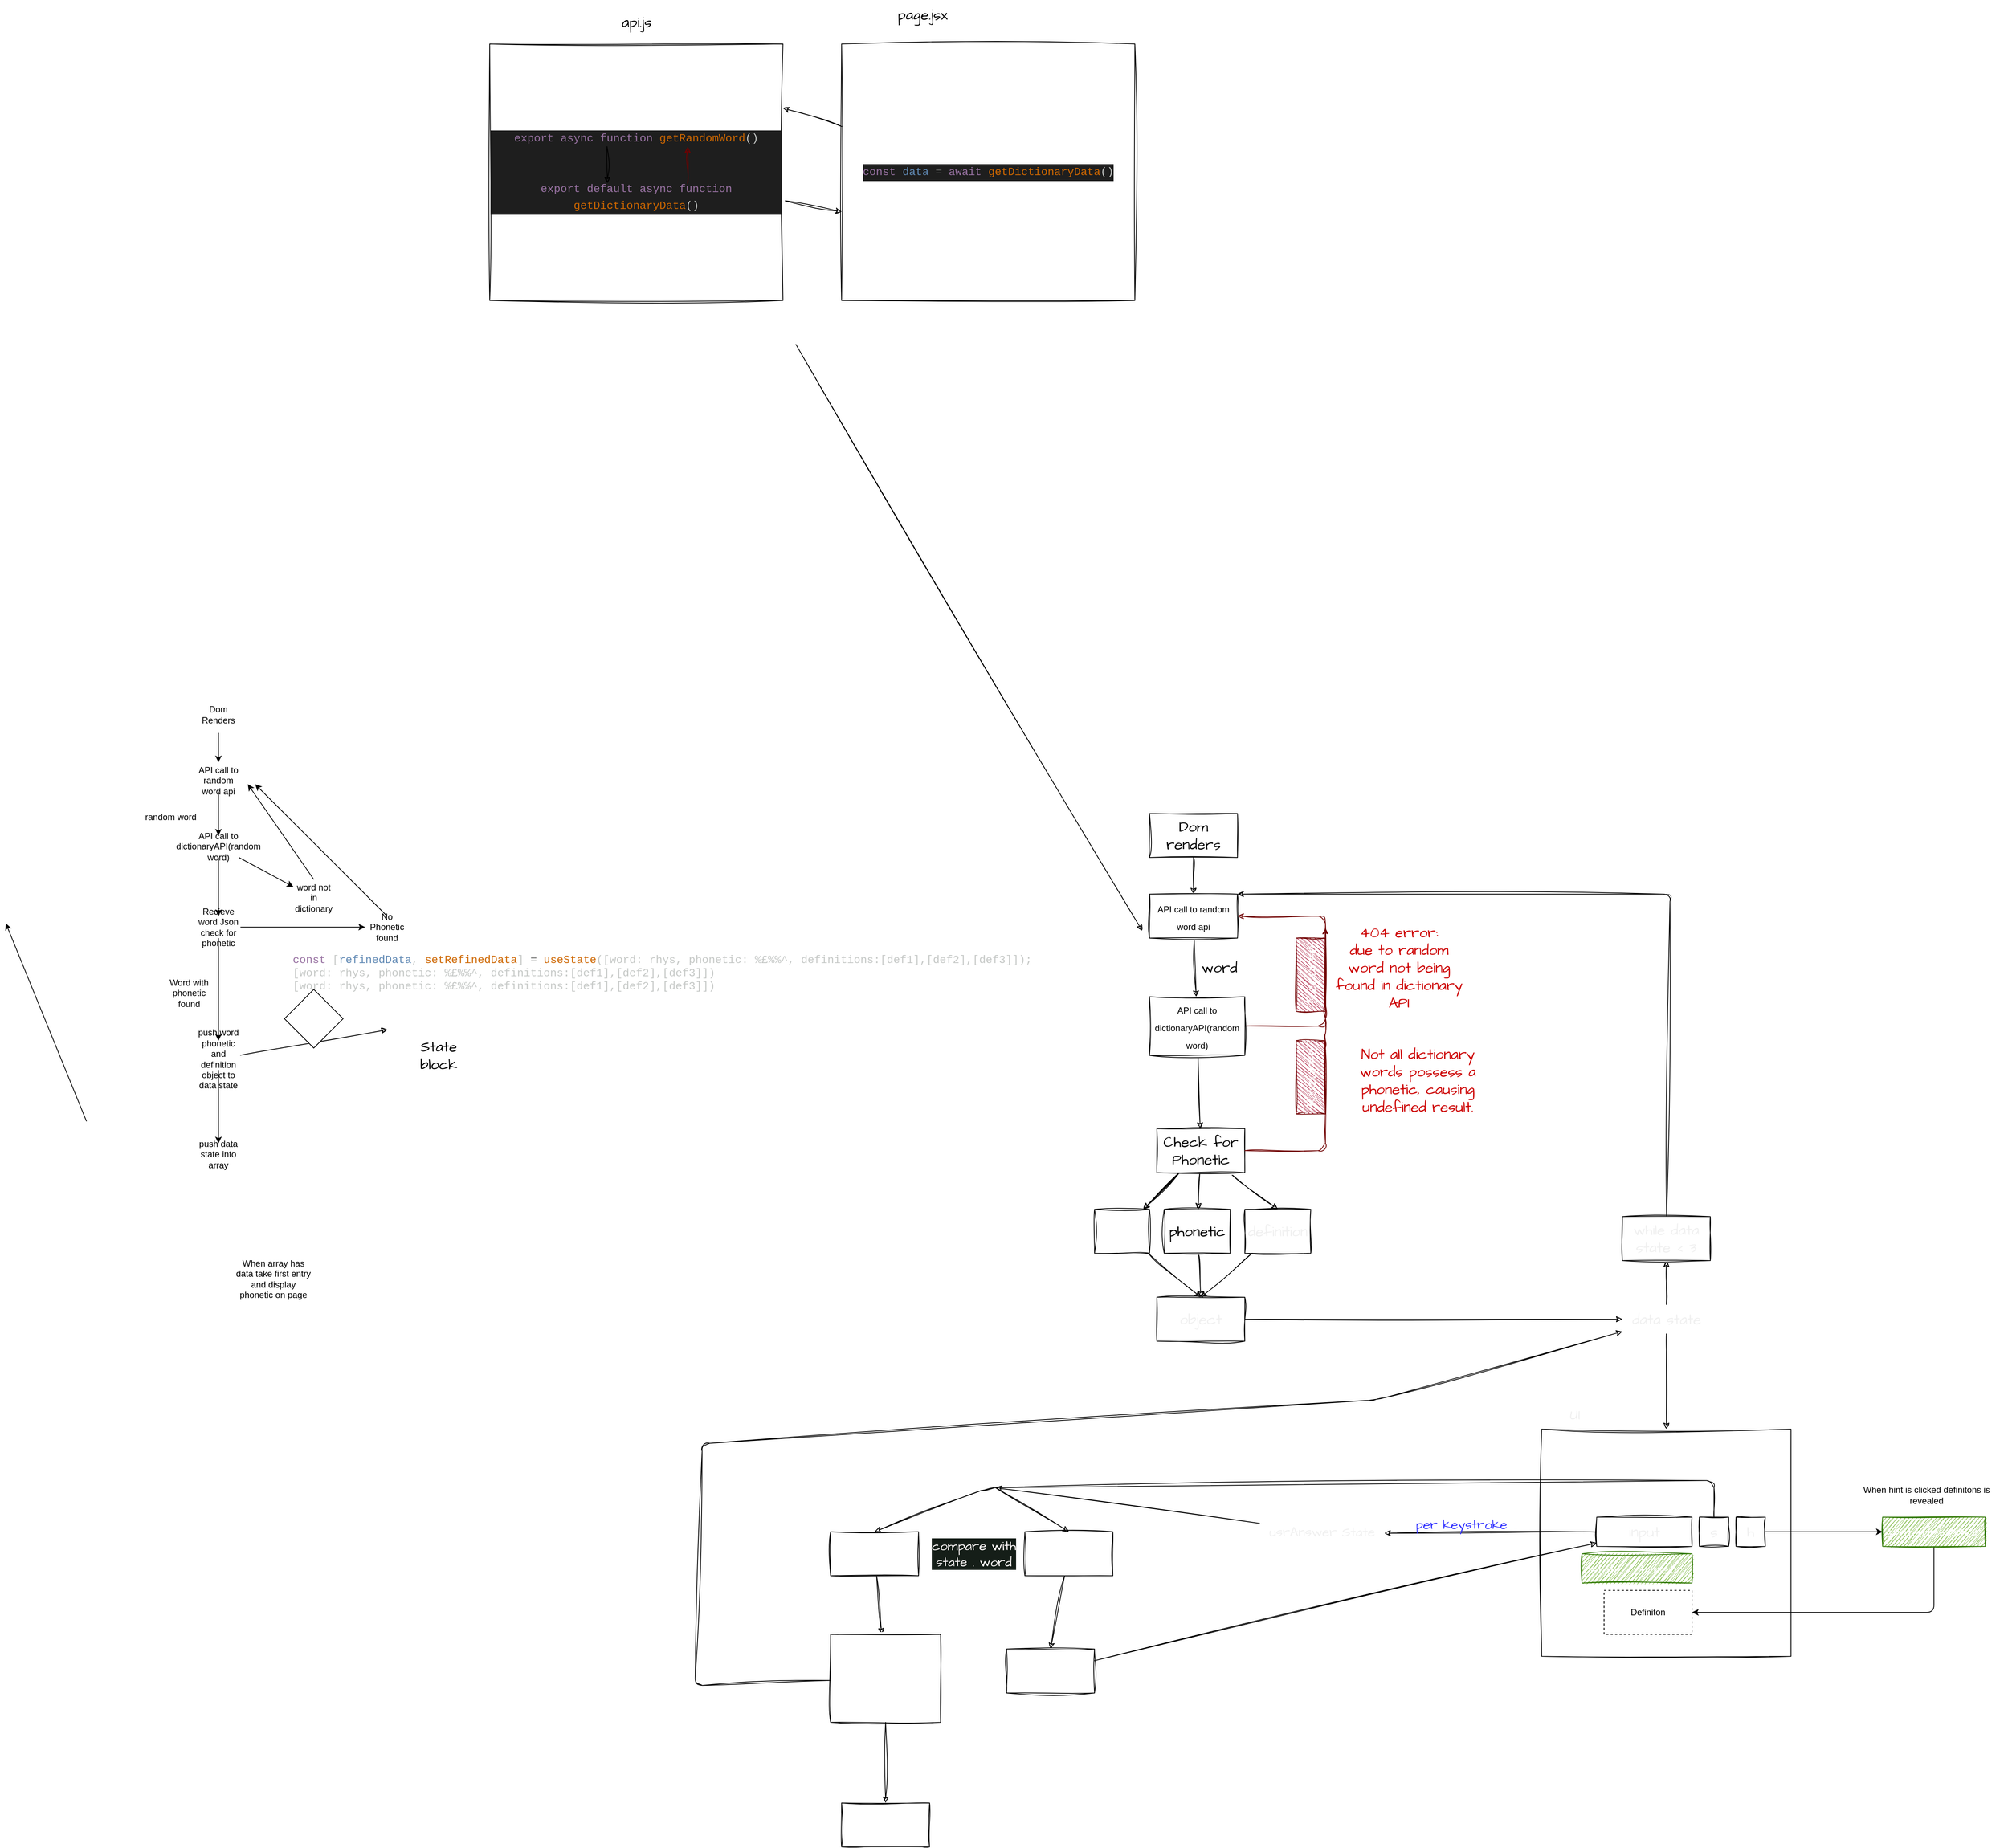 <mxfile>
    <diagram id="QWNWoZaPFg-jEP2TZgzg" name="Page-1">
        <mxGraphModel dx="1774" dy="2059" grid="1" gridSize="10" guides="1" tooltips="1" connect="1" arrows="1" fold="1" page="1" pageScale="1" pageWidth="850" pageHeight="1100" math="0" shadow="0">
            <root>
                <mxCell id="0"/>
                <mxCell id="1" parent="0"/>
                <mxCell id="129" style="edgeStyle=none;sketch=1;hachureGap=4;jiggle=2;curveFitting=1;html=1;entryX=0.001;entryY=0.654;entryDx=0;entryDy=0;entryPerimeter=0;fontFamily=Architects Daughter;fontSource=https%3A%2F%2Ffonts.googleapis.com%2Fcss%3Ffamily%3DArchitects%2BDaughter;fontSize=16;" edge="1" parent="1" source="124" target="123">
                    <mxGeometry relative="1" as="geometry"/>
                </mxCell>
                <mxCell id="124" value="&lt;div style=&quot;color: rgb(197, 200, 198); background-color: rgb(30, 30, 30); font-family: Menlo, Monaco, &amp;quot;Courier New&amp;quot;, monospace; font-weight: normal; font-size: 15px; line-height: 23px;&quot;&gt;&lt;div&gt;&lt;span style=&quot;color: #9872a2;&quot;&gt;export&lt;/span&gt;&lt;span style=&quot;color: #c5c8c6;&quot;&gt; &lt;/span&gt;&lt;span style=&quot;color: #9872a2;&quot;&gt;async&lt;/span&gt;&lt;span style=&quot;color: #c5c8c6;&quot;&gt; &lt;/span&gt;&lt;span style=&quot;color: #9872a2;&quot;&gt;function&lt;/span&gt;&lt;span style=&quot;color: #c5c8c6;&quot;&gt; &lt;/span&gt;&lt;span style=&quot;color: #ce6700;&quot;&gt;getRandomWord&lt;/span&gt;&lt;span style=&quot;color: #c5c8c6;&quot;&gt;()&lt;/span&gt;&lt;/div&gt;&lt;div&gt;&lt;span style=&quot;color: #c5c8c6;&quot;&gt;&lt;br&gt;&lt;/span&gt;&lt;/div&gt;&lt;div&gt;&lt;span style=&quot;color: #c5c8c6;&quot;&gt;&lt;br&gt;&lt;/span&gt;&lt;/div&gt;&lt;div&gt;&lt;div style=&quot;line-height: 23px;&quot;&gt;&lt;span style=&quot;color: #9872a2;&quot;&gt;export&lt;/span&gt; &lt;span style=&quot;color: #9872a2;&quot;&gt;default&lt;/span&gt; &lt;span style=&quot;color: #9872a2;&quot;&gt;async&lt;/span&gt; &lt;span style=&quot;color: #9872a2;&quot;&gt;function&lt;/span&gt; &lt;span style=&quot;color: #ce6700;&quot;&gt;getDictionaryData&lt;/span&gt;()&lt;/div&gt;&lt;/div&gt;&lt;/div&gt;" style="whiteSpace=wrap;html=1;sketch=1;hachureGap=4;jiggle=2;curveFitting=1;fontFamily=Architects Daughter;fontSource=https%3A%2F%2Ffonts.googleapis.com%2Fcss%3Ffamily%3DArchitects%2BDaughter;fontSize=20;" vertex="1" parent="1">
                    <mxGeometry x="480" y="-850" width="400" height="350" as="geometry"/>
                </mxCell>
                <mxCell id="2" value="Dom Renders" style="text;strokeColor=none;align=center;fillColor=none;html=1;verticalAlign=middle;whiteSpace=wrap;rounded=0;" parent="1" vertex="1">
                    <mxGeometry x="80" y="50" width="60" height="30" as="geometry"/>
                </mxCell>
                <mxCell id="6" value="" style="edgeStyle=none;html=1;" parent="1" source="3" target="4" edge="1">
                    <mxGeometry relative="1" as="geometry"/>
                </mxCell>
                <mxCell id="3" value="API call to random word api" style="text;strokeColor=none;align=center;fillColor=none;html=1;verticalAlign=middle;whiteSpace=wrap;rounded=0;" parent="1" vertex="1">
                    <mxGeometry x="80" y="140" width="60" height="30" as="geometry"/>
                </mxCell>
                <mxCell id="9" value="" style="edgeStyle=none;html=1;" parent="1" source="4" target="8" edge="1">
                    <mxGeometry relative="1" as="geometry"/>
                </mxCell>
                <mxCell id="12" value="" style="edgeStyle=none;html=1;" parent="1" source="4" target="11" edge="1">
                    <mxGeometry relative="1" as="geometry"/>
                </mxCell>
                <mxCell id="4" value="API call to dictionaryAPI(random word)" style="text;strokeColor=none;align=center;fillColor=none;html=1;verticalAlign=middle;whiteSpace=wrap;rounded=0;" parent="1" vertex="1">
                    <mxGeometry x="80" y="230" width="60" height="30" as="geometry"/>
                </mxCell>
                <mxCell id="5" value="" style="edgeStyle=none;orthogonalLoop=1;jettySize=auto;html=1;" parent="1" edge="1">
                    <mxGeometry width="80" relative="1" as="geometry">
                        <mxPoint x="110" y="90" as="sourcePoint"/>
                        <mxPoint x="110" y="130" as="targetPoint"/>
                        <Array as="points">
                            <mxPoint x="110" y="110"/>
                        </Array>
                    </mxGeometry>
                </mxCell>
                <mxCell id="7" value="random word" style="text;strokeColor=none;align=center;fillColor=none;html=1;verticalAlign=middle;whiteSpace=wrap;rounded=0;" parent="1" vertex="1">
                    <mxGeometry y="190" width="90" height="30" as="geometry"/>
                </mxCell>
                <mxCell id="8" value="Recieve word Json check for phonetic" style="text;strokeColor=none;align=center;fillColor=none;html=1;verticalAlign=middle;whiteSpace=wrap;rounded=0;" parent="1" vertex="1">
                    <mxGeometry x="80" y="340" width="60" height="30" as="geometry"/>
                </mxCell>
                <mxCell id="11" value="word not in dictionary" style="text;strokeColor=none;align=center;fillColor=none;html=1;verticalAlign=middle;whiteSpace=wrap;rounded=0;" parent="1" vertex="1">
                    <mxGeometry x="210" y="300" width="60" height="30" as="geometry"/>
                </mxCell>
                <mxCell id="13" value="" style="edgeStyle=none;orthogonalLoop=1;jettySize=auto;html=1;" parent="1" edge="1">
                    <mxGeometry width="80" relative="1" as="geometry">
                        <mxPoint x="240" y="290" as="sourcePoint"/>
                        <mxPoint x="150" y="160" as="targetPoint"/>
                        <Array as="points"/>
                    </mxGeometry>
                </mxCell>
                <mxCell id="15" style="edgeStyle=none;html=1;exitX=0.5;exitY=0;exitDx=0;exitDy=0;" parent="1" source="14" edge="1">
                    <mxGeometry relative="1" as="geometry">
                        <mxPoint x="160" y="160" as="targetPoint"/>
                    </mxGeometry>
                </mxCell>
                <mxCell id="14" value="No Phonetic found" style="text;strokeColor=none;align=center;fillColor=none;html=1;verticalAlign=middle;whiteSpace=wrap;rounded=0;" parent="1" vertex="1">
                    <mxGeometry x="310" y="340" width="60" height="30" as="geometry"/>
                </mxCell>
                <mxCell id="17" value="" style="edgeStyle=none;orthogonalLoop=1;jettySize=auto;html=1;entryX=0;entryY=0.5;entryDx=0;entryDy=0;" parent="1" source="8" target="14" edge="1">
                    <mxGeometry width="80" relative="1" as="geometry">
                        <mxPoint x="380" y="230" as="sourcePoint"/>
                        <mxPoint x="460" y="230" as="targetPoint"/>
                        <Array as="points"/>
                    </mxGeometry>
                </mxCell>
                <mxCell id="19" value="Word with phonetic found" style="text;strokeColor=none;align=center;fillColor=none;html=1;verticalAlign=middle;whiteSpace=wrap;rounded=0;" parent="1" vertex="1">
                    <mxGeometry x="40" y="430" width="60" height="30" as="geometry"/>
                </mxCell>
                <mxCell id="20" value="" style="edgeStyle=none;orthogonalLoop=1;jettySize=auto;html=1;exitX=0.5;exitY=1;exitDx=0;exitDy=0;" parent="1" source="8" edge="1">
                    <mxGeometry width="80" relative="1" as="geometry">
                        <mxPoint x="60" y="380" as="sourcePoint"/>
                        <mxPoint x="110" y="510" as="targetPoint"/>
                        <Array as="points"/>
                    </mxGeometry>
                </mxCell>
                <mxCell id="34" value="" style="edgeStyle=none;html=1;" parent="1" source="21" target="33" edge="1">
                    <mxGeometry relative="1" as="geometry"/>
                </mxCell>
                <mxCell id="38" style="edgeStyle=none;sketch=1;hachureGap=4;jiggle=2;curveFitting=1;html=1;fontFamily=Architects Daughter;fontSource=https%3A%2F%2Ffonts.googleapis.com%2Fcss%3Ffamily%3DArchitects%2BDaughter;fontSize=16;" parent="1" source="21" target="37" edge="1">
                    <mxGeometry relative="1" as="geometry"/>
                </mxCell>
                <mxCell id="21" value="push word phonetic and definition object to data state" style="text;strokeColor=none;align=center;fillColor=none;html=1;verticalAlign=middle;whiteSpace=wrap;rounded=0;" parent="1" vertex="1">
                    <mxGeometry x="80" y="520" width="60" height="30" as="geometry"/>
                </mxCell>
                <mxCell id="30" value="When array has data take first entry and display phonetic on page" style="text;strokeColor=none;align=center;fillColor=none;html=1;verticalAlign=middle;whiteSpace=wrap;rounded=0;" parent="1" vertex="1">
                    <mxGeometry x="130" y="820" width="110" height="30" as="geometry"/>
                </mxCell>
                <mxCell id="33" value="push data state into array" style="text;strokeColor=none;align=center;fillColor=none;html=1;verticalAlign=middle;whiteSpace=wrap;rounded=0;" parent="1" vertex="1">
                    <mxGeometry x="80" y="650" width="60" height="30" as="geometry"/>
                </mxCell>
                <mxCell id="35" value="State &lt;br&gt;block" style="text;html=1;align=center;verticalAlign=middle;resizable=0;points=[];autosize=1;strokeColor=none;fillColor=none;fontSize=20;fontFamily=Architects Daughter;sketch=1;hachureGap=4;jiggle=2;curveFitting=1;fontSource=https%3A%2F%2Ffonts.googleapis.com%2Fcss%3Ffamily%3DArchitects%2BDaughter;" parent="1" vertex="1">
                    <mxGeometry x="375" y="500" width="70" height="60" as="geometry"/>
                </mxCell>
                <mxCell id="37" value="&lt;div style=&quot;color: rgb(197, 200, 198); font-family: Menlo, Monaco, &amp;quot;Courier New&amp;quot;, monospace; font-size: 15px; text-align: left;&quot;&gt;&lt;br&gt;&lt;/div&gt;&lt;div style=&quot;color: rgb(197, 200, 198); font-family: Menlo, Monaco, &amp;quot;Courier New&amp;quot;, monospace; font-size: 15px; text-align: left;&quot;&gt;&lt;span style=&quot;color: rgb(152, 114, 162);&quot;&gt;const&lt;/span&gt;&amp;nbsp;[&lt;span style=&quot;color: rgb(96, 137, 180);&quot;&gt;refinedData&lt;/span&gt;,&amp;nbsp;&lt;span style=&quot;color: rgb(206, 103, 0);&quot;&gt;setRefinedData&lt;/span&gt;]&amp;nbsp;&lt;span style=&quot;color: rgb(103, 104, 103);&quot;&gt;=&lt;/span&gt;&amp;nbsp;&lt;span style=&quot;color: rgb(206, 103, 0);&quot;&gt;useState&lt;/span&gt;([word: rhys, phonetic: %£%%^, definitions:[def1],[def2],[def3]]);&lt;/div&gt;&lt;div style=&quot;color: rgb(197, 200, 198); font-family: Menlo, Monaco, &amp;quot;Courier New&amp;quot;, monospace; font-size: 15px; text-align: left;&quot;&gt;[word: rhys, phonetic: %£%%^, definitions:[def1],[def2],[def3]])&lt;br&gt;&lt;/div&gt;&lt;div style=&quot;color: rgb(197, 200, 198); font-family: Menlo, Monaco, &amp;quot;Courier New&amp;quot;, monospace; font-size: 15px; text-align: left;&quot;&gt;[word: rhys, phonetic: %£%%^, definitions:[def1],[def2],[def3]])&lt;br&gt;&lt;/div&gt;&lt;div style=&quot;color: rgb(197, 200, 198); font-family: Menlo, Monaco, &amp;quot;Courier New&amp;quot;, monospace; font-size: 15px; text-align: left;&quot;&gt;&lt;br&gt;&lt;/div&gt;&lt;div&gt;&lt;br&gt;&lt;/div&gt;" style="text;html=1;align=center;verticalAlign=middle;resizable=0;points=[];autosize=1;strokeColor=none;fillColor=none;fontSize=20;fontFamily=Architects Daughter;sketch=1;hachureGap=4;jiggle=2;curveFitting=1;fontSource=https%3A%2F%2Ffonts.googleapis.com%2Fcss%3Ffamily%3DArchitects%2BDaughter;" parent="1" vertex="1">
                    <mxGeometry x="195" y="365" width="1040" height="130" as="geometry"/>
                </mxCell>
                <mxCell id="39" value="" style="rhombus;whiteSpace=wrap;html=1;" parent="1" vertex="1">
                    <mxGeometry x="200" y="440" width="80" height="80" as="geometry"/>
                </mxCell>
                <mxCell id="40" value="" style="edgeStyle=none;orthogonalLoop=1;jettySize=auto;html=1;exitX=0;exitY=0.75;exitDx=0;exitDy=0;" parent="1" edge="1">
                    <mxGeometry width="80" relative="1" as="geometry">
                        <mxPoint x="-70" y="620" as="sourcePoint"/>
                        <mxPoint x="-180" y="350" as="targetPoint"/>
                        <Array as="points"/>
                    </mxGeometry>
                </mxCell>
                <mxCell id="48" value="" style="edgeStyle=none;sketch=1;hachureGap=4;jiggle=2;curveFitting=1;html=1;fontFamily=Architects Daughter;fontSource=https%3A%2F%2Ffonts.googleapis.com%2Fcss%3Ffamily%3DArchitects%2BDaughter;fontSize=16;" parent="1" source="42" target="47" edge="1">
                    <mxGeometry relative="1" as="geometry"/>
                </mxCell>
                <mxCell id="42" value="Dom renders" style="whiteSpace=wrap;html=1;sketch=1;hachureGap=4;jiggle=2;curveFitting=1;fontFamily=Architects Daughter;fontSource=https%3A%2F%2Ffonts.googleapis.com%2Fcss%3Ffamily%3DArchitects%2BDaughter;fontSize=20;" parent="1" vertex="1">
                    <mxGeometry x="1380" y="200" width="120" height="60" as="geometry"/>
                </mxCell>
                <mxCell id="50" value="" style="edgeStyle=none;sketch=1;hachureGap=4;jiggle=2;curveFitting=1;html=1;fontFamily=Architects Daughter;fontSource=https%3A%2F%2Ffonts.googleapis.com%2Fcss%3Ffamily%3DArchitects%2BDaughter;fontSize=16;" parent="1" source="47" target="49" edge="1">
                    <mxGeometry relative="1" as="geometry"/>
                </mxCell>
                <mxCell id="47" value="&lt;span style=&quot;font-family: Helvetica; font-size: 12px;&quot;&gt;API call to random word api&lt;/span&gt;" style="whiteSpace=wrap;html=1;sketch=1;hachureGap=4;jiggle=2;curveFitting=1;fontFamily=Architects Daughter;fontSource=https%3A%2F%2Ffonts.googleapis.com%2Fcss%3Ffamily%3DArchitects%2BDaughter;fontSize=20;" parent="1" vertex="1">
                    <mxGeometry x="1380" y="310" width="120" height="60" as="geometry"/>
                </mxCell>
                <mxCell id="52" style="edgeStyle=none;sketch=1;hachureGap=4;jiggle=2;curveFitting=1;html=1;entryX=1;entryY=0.5;entryDx=0;entryDy=0;fontFamily=Architects Daughter;fontSource=https%3A%2F%2Ffonts.googleapis.com%2Fcss%3Ffamily%3DArchitects%2BDaughter;fontSize=16;fillColor=#a20025;strokeColor=#6F0000;" parent="1" source="49" target="47" edge="1">
                    <mxGeometry relative="1" as="geometry">
                        <Array as="points">
                            <mxPoint x="1620" y="490"/>
                            <mxPoint x="1620" y="340"/>
                        </Array>
                    </mxGeometry>
                </mxCell>
                <mxCell id="56" value="" style="edgeStyle=none;sketch=1;hachureGap=4;jiggle=2;curveFitting=1;html=1;fontFamily=Architects Daughter;fontSource=https%3A%2F%2Ffonts.googleapis.com%2Fcss%3Ffamily%3DArchitects%2BDaughter;fontSize=16;" parent="1" source="49" target="55" edge="1">
                    <mxGeometry relative="1" as="geometry"/>
                </mxCell>
                <mxCell id="49" value="&lt;span style=&quot;font-family: Helvetica; font-size: 12px;&quot;&gt;API call to dictionaryAPI(random word)&lt;/span&gt;" style="whiteSpace=wrap;html=1;fontSize=20;fontFamily=Architects Daughter;sketch=1;hachureGap=4;jiggle=2;curveFitting=1;fontSource=https%3A%2F%2Ffonts.googleapis.com%2Fcss%3Ffamily%3DArchitects%2BDaughter;" parent="1" vertex="1">
                    <mxGeometry x="1380" y="450" width="130" height="80" as="geometry"/>
                </mxCell>
                <mxCell id="51" value="word" style="text;html=1;align=center;verticalAlign=middle;resizable=0;points=[];autosize=1;strokeColor=none;fillColor=none;fontSize=20;fontFamily=Architects Daughter;sketch=1;hachureGap=4;jiggle=2;curveFitting=1;fontSource=https%3A%2F%2Ffonts.googleapis.com%2Fcss%3Ffamily%3DArchitects%2BDaughter;" parent="1" vertex="1">
                    <mxGeometry x="1440" y="390" width="70" height="40" as="geometry"/>
                </mxCell>
                <mxCell id="53" value="&lt;span style=&quot;color: rgb(204, 0, 0);&quot;&gt;404 error:&lt;/span&gt;&lt;br style=&quot;color: rgb(204, 0, 0);&quot;&gt;&lt;span style=&quot;color: rgb(204, 0, 0);&quot;&gt;due to random&lt;/span&gt;&lt;br style=&quot;color: rgb(204, 0, 0);&quot;&gt;&lt;span style=&quot;color: rgb(204, 0, 0);&quot;&gt;word not being&lt;/span&gt;&lt;br style=&quot;color: rgb(204, 0, 0);&quot;&gt;&lt;span style=&quot;color: rgb(204, 0, 0);&quot;&gt;found in dictionary&lt;/span&gt;&lt;br style=&quot;color: rgb(204, 0, 0);&quot;&gt;&lt;span style=&quot;color: rgb(204, 0, 0);&quot;&gt;API&lt;/span&gt;" style="text;html=1;align=center;verticalAlign=middle;resizable=0;points=[];autosize=1;strokeColor=none;fillColor=none;fontSize=20;fontFamily=Architects Daughter;sketch=1;hachureGap=4;jiggle=2;curveFitting=1;fontSource=https%3A%2F%2Ffonts.googleapis.com%2Fcss%3Ffamily%3DArchitects%2BDaughter;" parent="1" vertex="1">
                    <mxGeometry x="1620" y="345" width="200" height="130" as="geometry"/>
                </mxCell>
                <mxCell id="54" value="Recurse" style="text;html=1;align=center;verticalAlign=middle;resizable=0;points=[];autosize=1;strokeColor=#6F0000;fillColor=#a20025;fontSize=20;fontFamily=Architects Daughter;sketch=1;hachureGap=4;jiggle=2;curveFitting=1;fontSource=https%3A%2F%2Ffonts.googleapis.com%2Fcss%3Ffamily%3DArchitects%2BDaughter;rotation=-90;fontColor=#ffffff;" parent="1" vertex="1">
                    <mxGeometry x="1550" y="400" width="100" height="40" as="geometry"/>
                </mxCell>
                <mxCell id="64" value="" style="edgeStyle=none;sketch=1;hachureGap=4;jiggle=2;curveFitting=1;html=1;fontFamily=Architects Daughter;fontSource=https%3A%2F%2Ffonts.googleapis.com%2Fcss%3Ffamily%3DArchitects%2BDaughter;fontSize=16;fontColor=#CC0000;" parent="1" source="55" target="63" edge="1">
                    <mxGeometry relative="1" as="geometry"/>
                </mxCell>
                <mxCell id="65" value="" style="edgeStyle=none;sketch=1;hachureGap=4;jiggle=2;curveFitting=1;html=1;fontFamily=Architects Daughter;fontSource=https%3A%2F%2Ffonts.googleapis.com%2Fcss%3Ffamily%3DArchitects%2BDaughter;fontSize=16;fontColor=#CC0000;" parent="1" source="55" target="63" edge="1">
                    <mxGeometry relative="1" as="geometry"/>
                </mxCell>
                <mxCell id="66" value="" style="edgeStyle=none;sketch=1;hachureGap=4;jiggle=2;curveFitting=1;html=1;fontFamily=Architects Daughter;fontSource=https%3A%2F%2Ffonts.googleapis.com%2Fcss%3Ffamily%3DArchitects%2BDaughter;fontSize=16;fontColor=#CC0000;" parent="1" source="55" target="63" edge="1">
                    <mxGeometry relative="1" as="geometry"/>
                </mxCell>
                <mxCell id="68" value="" style="edgeStyle=none;sketch=1;hachureGap=4;jiggle=2;curveFitting=1;html=1;fontFamily=Architects Daughter;fontSource=https%3A%2F%2Ffonts.googleapis.com%2Fcss%3Ffamily%3DArchitects%2BDaughter;fontSize=16;fontColor=#CC0000;" parent="1" source="55" target="67" edge="1">
                    <mxGeometry relative="1" as="geometry"/>
                </mxCell>
                <mxCell id="70" style="edgeStyle=none;sketch=1;hachureGap=4;jiggle=2;curveFitting=1;html=1;fontFamily=Architects Daughter;fontSource=https%3A%2F%2Ffonts.googleapis.com%2Fcss%3Ffamily%3DArchitects%2BDaughter;fontSize=16;fontColor=#CC0000;entryX=0.5;entryY=0;entryDx=0;entryDy=0;" parent="1" source="55" target="71" edge="1">
                    <mxGeometry relative="1" as="geometry">
                        <mxPoint x="1510" y="750" as="targetPoint"/>
                    </mxGeometry>
                </mxCell>
                <mxCell id="55" value="Check for Phonetic" style="whiteSpace=wrap;html=1;fontSize=20;fontFamily=Architects Daughter;sketch=1;hachureGap=4;jiggle=2;curveFitting=1;fontSource=https%3A%2F%2Ffonts.googleapis.com%2Fcss%3Ffamily%3DArchitects%2BDaughter;" parent="1" vertex="1">
                    <mxGeometry x="1390" y="630" width="120" height="60" as="geometry"/>
                </mxCell>
                <mxCell id="59" value="Recurse" style="text;html=1;align=center;verticalAlign=middle;resizable=0;points=[];autosize=1;strokeColor=#6F0000;fillColor=#a20025;fontSize=20;fontFamily=Architects Daughter;sketch=1;hachureGap=4;jiggle=2;curveFitting=1;fontSource=https%3A%2F%2Ffonts.googleapis.com%2Fcss%3Ffamily%3DArchitects%2BDaughter;rotation=-90;fontColor=#ffffff;" parent="1" vertex="1">
                    <mxGeometry x="1550" y="540" width="100" height="40" as="geometry"/>
                </mxCell>
                <mxCell id="60" style="edgeStyle=none;sketch=1;hachureGap=4;jiggle=2;curveFitting=1;html=1;entryX=-0.001;entryY=0.085;entryDx=0;entryDy=0;fontFamily=Architects Daughter;fontSource=https%3A%2F%2Ffonts.googleapis.com%2Fcss%3Ffamily%3DArchitects%2BDaughter;fontSize=16;fillColor=#a20025;strokeColor=#6F0000;entryPerimeter=0;exitX=1;exitY=0.5;exitDx=0;exitDy=0;" parent="1" source="55" target="53" edge="1">
                    <mxGeometry relative="1" as="geometry">
                        <mxPoint x="1510" y="660" as="sourcePoint"/>
                        <mxPoint x="1500" y="510" as="targetPoint"/>
                        <Array as="points">
                            <mxPoint x="1620" y="660"/>
                            <mxPoint x="1620" y="510"/>
                            <mxPoint x="1620" y="470"/>
                        </Array>
                    </mxGeometry>
                </mxCell>
                <mxCell id="61" value="&lt;div style=&quot;text-align: center;&quot;&gt;&lt;span style=&quot;background-color: initial;&quot;&gt;Not all dictionary words possess a phonetic, causing undefined result.&lt;/span&gt;&lt;/div&gt;" style="text;whiteSpace=wrap;html=1;fontSize=20;fontFamily=Architects Daughter;fontColor=#CC0000;" parent="1" vertex="1">
                    <mxGeometry x="1640" y="510" width="210" height="140" as="geometry"/>
                </mxCell>
                <mxCell id="75" value="" style="edgeStyle=none;sketch=1;hachureGap=4;jiggle=2;curveFitting=1;html=1;fontFamily=Architects Daughter;fontSource=https%3A%2F%2Ffonts.googleapis.com%2Fcss%3Ffamily%3DArchitects%2BDaughter;fontSize=16;fontColor=#f0f0f0;entryX=0.5;entryY=0;entryDx=0;entryDy=0;" parent="1" source="63" target="73" edge="1">
                    <mxGeometry relative="1" as="geometry">
                        <mxPoint x="1342.5" y="880" as="targetPoint"/>
                    </mxGeometry>
                </mxCell>
                <mxCell id="63" value="&lt;font color=&quot;#ffffff&quot;&gt;word&lt;/font&gt;" style="whiteSpace=wrap;html=1;fontSize=20;fontFamily=Architects Daughter;sketch=1;hachureGap=4;jiggle=2;curveFitting=1;fontSource=https%3A%2F%2Ffonts.googleapis.com%2Fcss%3Ffamily%3DArchitects%2BDaughter;fontColor=#CC0000;" parent="1" vertex="1">
                    <mxGeometry x="1305" y="740" width="75" height="60" as="geometry"/>
                </mxCell>
                <mxCell id="76" style="edgeStyle=none;sketch=1;hachureGap=4;jiggle=2;curveFitting=1;html=1;entryX=0.5;entryY=0;entryDx=0;entryDy=0;fontFamily=Architects Daughter;fontSource=https%3A%2F%2Ffonts.googleapis.com%2Fcss%3Ffamily%3DArchitects%2BDaughter;fontSize=16;fontColor=#f0f0f0;" parent="1" source="67" target="73" edge="1">
                    <mxGeometry relative="1" as="geometry"/>
                </mxCell>
                <mxCell id="67" value="phonetic" style="whiteSpace=wrap;html=1;fontSize=20;fontFamily=Architects Daughter;sketch=1;hachureGap=4;jiggle=2;curveFitting=1;fontSource=https%3A%2F%2Ffonts.googleapis.com%2Fcss%3Ffamily%3DArchitects%2BDaughter;" parent="1" vertex="1">
                    <mxGeometry x="1400" y="740" width="90" height="60" as="geometry"/>
                </mxCell>
                <mxCell id="77" style="edgeStyle=none;sketch=1;hachureGap=4;jiggle=2;curveFitting=1;html=1;entryX=0.5;entryY=0;entryDx=0;entryDy=0;fontFamily=Architects Daughter;fontSource=https%3A%2F%2Ffonts.googleapis.com%2Fcss%3Ffamily%3DArchitects%2BDaughter;fontSize=16;fontColor=#f0f0f0;" parent="1" source="71" target="73" edge="1">
                    <mxGeometry relative="1" as="geometry"/>
                </mxCell>
                <mxCell id="71" value="&lt;p style=&quot;line-height: 120%;&quot;&gt;&lt;font color=&quot;#f0f0f0&quot;&gt;definition&lt;/font&gt;&lt;/p&gt;" style="whiteSpace=wrap;html=1;sketch=1;hachureGap=4;jiggle=2;curveFitting=1;fontFamily=Architects Daughter;fontSource=https%3A%2F%2Ffonts.googleapis.com%2Fcss%3Ffamily%3DArchitects%2BDaughter;fontSize=20;fontColor=#CC0000;" parent="1" vertex="1">
                    <mxGeometry x="1510" y="740" width="90" height="60" as="geometry"/>
                </mxCell>
                <mxCell id="79" style="edgeStyle=none;sketch=1;hachureGap=4;jiggle=2;curveFitting=1;html=1;fontFamily=Architects Daughter;fontSource=https%3A%2F%2Ffonts.googleapis.com%2Fcss%3Ffamily%3DArchitects%2BDaughter;fontSize=16;fontColor=#f0f0f0;" parent="1" source="73" target="78" edge="1">
                    <mxGeometry relative="1" as="geometry"/>
                </mxCell>
                <mxCell id="73" value="object" style="whiteSpace=wrap;html=1;sketch=1;hachureGap=4;jiggle=2;curveFitting=1;fontFamily=Architects Daughter;fontSource=https%3A%2F%2Ffonts.googleapis.com%2Fcss%3Ffamily%3DArchitects%2BDaughter;fontSize=20;fontColor=#f0f0f0;" parent="1" vertex="1">
                    <mxGeometry x="1390" y="860" width="120" height="60" as="geometry"/>
                </mxCell>
                <mxCell id="83" value="" style="edgeStyle=none;sketch=1;hachureGap=4;jiggle=2;curveFitting=1;html=1;fontFamily=Architects Daughter;fontSource=https%3A%2F%2Ffonts.googleapis.com%2Fcss%3Ffamily%3DArchitects%2BDaughter;fontSize=16;fontColor=#f0f0f0;" parent="1" source="78" target="82" edge="1">
                    <mxGeometry relative="1" as="geometry"/>
                </mxCell>
                <mxCell id="86" style="edgeStyle=none;sketch=1;hachureGap=4;jiggle=2;curveFitting=1;html=1;entryX=0.5;entryY=0;entryDx=0;entryDy=0;fontFamily=Architects Daughter;fontSource=https%3A%2F%2Ffonts.googleapis.com%2Fcss%3Ffamily%3DArchitects%2BDaughter;fontSize=16;fontColor=#f0f0f0;" parent="1" source="78" target="84" edge="1">
                    <mxGeometry relative="1" as="geometry"/>
                </mxCell>
                <mxCell id="78" value="data state" style="text;html=1;align=center;verticalAlign=middle;resizable=0;points=[];autosize=1;strokeColor=none;fillColor=none;fontSize=20;fontFamily=Architects Daughter;fontColor=#f0f0f0;sketch=1;hachureGap=4;jiggle=2;curveFitting=1;fontSource=https%3A%2F%2Ffonts.googleapis.com%2Fcss%3Ffamily%3DArchitects%2BDaughter;" parent="1" vertex="1">
                    <mxGeometry x="2025" y="870" width="120" height="40" as="geometry"/>
                </mxCell>
                <mxCell id="89" style="edgeStyle=none;sketch=1;hachureGap=4;jiggle=2;curveFitting=1;html=1;entryX=1;entryY=0;entryDx=0;entryDy=0;fontFamily=Architects Daughter;fontSource=https%3A%2F%2Ffonts.googleapis.com%2Fcss%3Ffamily%3DArchitects%2BDaughter;fontSize=16;fontColor=#f0f0f0;" parent="1" source="82" target="47" edge="1">
                    <mxGeometry relative="1" as="geometry">
                        <Array as="points">
                            <mxPoint x="2090" y="310"/>
                        </Array>
                    </mxGeometry>
                </mxCell>
                <mxCell id="82" value="while data state &amp;lt; 3" style="whiteSpace=wrap;html=1;sketch=1;hachureGap=4;jiggle=2;curveFitting=1;fontFamily=Architects Daughter;fontSource=https%3A%2F%2Ffonts.googleapis.com%2Fcss%3Ffamily%3DArchitects%2BDaughter;fontSize=20;fontColor=#f0f0f0;" parent="1" vertex="1">
                    <mxGeometry x="2025" y="750" width="120" height="60" as="geometry"/>
                </mxCell>
                <mxCell id="84" value="" style="whiteSpace=wrap;html=1;sketch=1;hachureGap=4;jiggle=2;curveFitting=1;fontFamily=Architects Daughter;fontSource=https%3A%2F%2Ffonts.googleapis.com%2Fcss%3Ffamily%3DArchitects%2BDaughter;fontSize=20;fontColor=#f0f0f0;" parent="1" vertex="1">
                    <mxGeometry x="1915" y="1040" width="340" height="310" as="geometry"/>
                </mxCell>
                <mxCell id="87" value="&lt;font style=&quot;font-size: 18px;&quot;&gt;state . phonetic&lt;/font&gt;" style="text;html=1;align=center;verticalAlign=middle;resizable=0;points=[];autosize=1;strokeColor=#2D7600;fillColor=#60a917;fontSize=20;fontFamily=Architects Daughter;fontColor=#ffffff;sketch=1;hachureGap=4;jiggle=2;curveFitting=1;fontSource=https%3A%2F%2Ffonts.googleapis.com%2Fcss%3Ffamily%3DArchitects%2BDaughter;" parent="1" vertex="1">
                    <mxGeometry x="1970" y="1210" width="150" height="40" as="geometry"/>
                </mxCell>
                <mxCell id="88" value="UI" style="text;html=1;align=center;verticalAlign=middle;resizable=0;points=[];autosize=1;strokeColor=none;fillColor=none;fontSize=20;fontFamily=Architects Daughter;fontColor=#f0f0f0;sketch=1;hachureGap=4;jiggle=2;curveFitting=1;fontSource=https%3A%2F%2Ffonts.googleapis.com%2Fcss%3Ffamily%3DArchitects%2BDaughter;" parent="1" vertex="1">
                    <mxGeometry x="1940" y="1000" width="40" height="40" as="geometry"/>
                </mxCell>
                <mxCell id="97" style="edgeStyle=none;sketch=1;hachureGap=4;jiggle=2;curveFitting=1;html=1;entryX=1.002;entryY=0.55;entryDx=0;entryDy=0;entryPerimeter=0;fontFamily=Architects Daughter;fontSource=https%3A%2F%2Ffonts.googleapis.com%2Fcss%3Ffamily%3DArchitects%2BDaughter;fontSize=18;fontColor=#f0f0f0;" parent="1" source="91" target="96" edge="1">
                    <mxGeometry relative="1" as="geometry"/>
                </mxCell>
                <mxCell id="91" value="input" style="whiteSpace=wrap;html=1;sketch=1;hachureGap=4;jiggle=2;curveFitting=1;fontFamily=Architects Daughter;fontSource=https%3A%2F%2Ffonts.googleapis.com%2Fcss%3Ffamily%3DArchitects%2BDaughter;fontSize=20;fontColor=#f0f0f0;" parent="1" vertex="1">
                    <mxGeometry x="1990" y="1160" width="130" height="40" as="geometry"/>
                </mxCell>
                <mxCell id="99" style="edgeStyle=none;sketch=1;hachureGap=4;jiggle=2;curveFitting=1;html=1;fontFamily=Architects Daughter;fontSource=https%3A%2F%2Ffonts.googleapis.com%2Fcss%3Ffamily%3DArchitects%2BDaughter;fontSize=18;fontColor=#3333FF;entryX=0.5;entryY=0;entryDx=0;entryDy=0;" parent="1" source="92" target="100" edge="1">
                    <mxGeometry relative="1" as="geometry">
                        <mxPoint x="1160" y="1180" as="targetPoint"/>
                        <Array as="points">
                            <mxPoint x="2150" y="1110"/>
                            <mxPoint x="1160" y="1120"/>
                        </Array>
                    </mxGeometry>
                </mxCell>
                <mxCell id="92" value="s" style="whiteSpace=wrap;html=1;sketch=1;hachureGap=4;jiggle=2;curveFitting=1;fontFamily=Architects Daughter;fontSource=https%3A%2F%2Ffonts.googleapis.com%2Fcss%3Ffamily%3DArchitects%2BDaughter;fontSize=20;fontColor=#f0f0f0;" parent="1" vertex="1">
                    <mxGeometry x="2130" y="1160" width="40" height="40" as="geometry"/>
                </mxCell>
                <mxCell id="117" value="" style="edgeStyle=none;html=1;" parent="1" source="93" target="116" edge="1">
                    <mxGeometry relative="1" as="geometry"/>
                </mxCell>
                <mxCell id="93" value="h" style="whiteSpace=wrap;html=1;sketch=1;hachureGap=4;jiggle=2;curveFitting=1;fontFamily=Architects Daughter;fontSource=https%3A%2F%2Ffonts.googleapis.com%2Fcss%3Ffamily%3DArchitects%2BDaughter;fontSize=20;fontColor=#f0f0f0;" parent="1" vertex="1">
                    <mxGeometry x="2180" y="1160" width="40" height="40" as="geometry"/>
                </mxCell>
                <mxCell id="94" value="Definiton" style="whiteSpace=wrap;html=1;dashed=1;" parent="1" vertex="1">
                    <mxGeometry x="2000" y="1260" width="120" height="60" as="geometry"/>
                </mxCell>
                <mxCell id="103" style="edgeStyle=none;sketch=1;hachureGap=4;jiggle=2;curveFitting=1;html=1;fontFamily=Architects Daughter;fontSource=https%3A%2F%2Ffonts.googleapis.com%2Fcss%3Ffamily%3DArchitects%2BDaughter;fontSize=18;fontColor=#FFFFFF;" parent="1" source="96" edge="1">
                    <mxGeometry relative="1" as="geometry">
                        <mxPoint x="1170" y="1120" as="targetPoint"/>
                    </mxGeometry>
                </mxCell>
                <mxCell id="96" value="usrAnswer State" style="text;html=1;align=center;verticalAlign=middle;resizable=0;points=[];autosize=1;strokeColor=none;fillColor=none;fontSize=18;fontFamily=Architects Daughter;fontColor=#f0f0f0;sketch=1;hachureGap=4;jiggle=2;curveFitting=1;fontSource=https%3A%2F%2Ffonts.googleapis.com%2Fcss%3Ffamily%3DArchitects%2BDaughter;" parent="1" vertex="1">
                    <mxGeometry x="1530" y="1160" width="170" height="40" as="geometry"/>
                </mxCell>
                <mxCell id="98" value="&lt;font color=&quot;#3333ff&quot;&gt;per keystroke&lt;/font&gt;" style="text;html=1;align=center;verticalAlign=middle;resizable=0;points=[];autosize=1;strokeColor=none;fillColor=none;fontSize=18;fontFamily=Architects Daughter;fontColor=#f0f0f0;sketch=1;hachureGap=4;jiggle=2;curveFitting=1;fontSource=https%3A%2F%2Ffonts.googleapis.com%2Fcss%3Ffamily%3DArchitects%2BDaughter;" parent="1" vertex="1">
                    <mxGeometry x="1730" y="1150" width="150" height="40" as="geometry"/>
                </mxCell>
                <mxCell id="107" value="" style="edgeStyle=none;sketch=1;hachureGap=4;jiggle=2;curveFitting=1;html=1;fontFamily=Architects Daughter;fontSource=https%3A%2F%2Ffonts.googleapis.com%2Fcss%3Ffamily%3DArchitects%2BDaughter;fontSize=18;fontColor=#FFFFFF;" parent="1" source="100" target="106" edge="1">
                    <mxGeometry relative="1" as="geometry"/>
                </mxCell>
                <mxCell id="100" value="&lt;font color=&quot;#ffffff&quot;&gt;Correct&lt;/font&gt;" style="whiteSpace=wrap;html=1;sketch=1;hachureGap=4;jiggle=2;curveFitting=1;fontFamily=Architects Daughter;fontSource=https%3A%2F%2Ffonts.googleapis.com%2Fcss%3Ffamily%3DArchitects%2BDaughter;fontSize=18;fontColor=#3333FF;" parent="1" vertex="1">
                    <mxGeometry x="945" y="1180" width="120" height="60" as="geometry"/>
                </mxCell>
                <mxCell id="101" value="" style="edgeStyle=none;orthogonalLoop=1;jettySize=auto;html=1;sketch=1;hachureGap=4;jiggle=2;curveFitting=1;fontFamily=Architects Daughter;fontSource=https%3A%2F%2Ffonts.googleapis.com%2Fcss%3Ffamily%3DArchitects%2BDaughter;fontSize=18;fontColor=#FFFFFF;entryX=0.5;entryY=0;entryDx=0;entryDy=0;" parent="1" target="102" edge="1">
                    <mxGeometry width="100" relative="1" as="geometry">
                        <mxPoint x="1170" y="1120" as="sourcePoint"/>
                        <mxPoint x="1240" y="1170" as="targetPoint"/>
                        <Array as="points"/>
                    </mxGeometry>
                </mxCell>
                <mxCell id="112" style="edgeStyle=none;sketch=1;hachureGap=4;jiggle=2;curveFitting=1;html=1;fontFamily=Architects Daughter;fontSource=https%3A%2F%2Ffonts.googleapis.com%2Fcss%3Ffamily%3DArchitects%2BDaughter;fontSize=18;fontColor=#FFFFFF;entryX=0.5;entryY=0;entryDx=0;entryDy=0;" parent="1" source="102" target="113" edge="1">
                    <mxGeometry relative="1" as="geometry">
                        <mxPoint x="1245" y="1330" as="targetPoint"/>
                    </mxGeometry>
                </mxCell>
                <mxCell id="102" value="&lt;font color=&quot;#ffffff&quot;&gt;Incorrect&lt;/font&gt;" style="whiteSpace=wrap;html=1;sketch=1;hachureGap=4;jiggle=2;curveFitting=1;fontFamily=Architects Daughter;fontSource=https%3A%2F%2Ffonts.googleapis.com%2Fcss%3Ffamily%3DArchitects%2BDaughter;fontSize=18;fontColor=#3333FF;" parent="1" vertex="1">
                    <mxGeometry x="1210" y="1180" width="120" height="60" as="geometry"/>
                </mxCell>
                <mxCell id="104" value="handle submit" style="text;html=1;align=center;verticalAlign=middle;resizable=0;points=[];autosize=1;strokeColor=none;fillColor=none;fontSize=18;fontFamily=Architects Daughter;fontColor=#FFFFFF;sketch=1;hachureGap=4;jiggle=2;curveFitting=1;fontSource=https%3A%2F%2Ffonts.googleapis.com%2Fcss%3Ffamily%3DArchitects%2BDaughter;" parent="1" vertex="1">
                    <mxGeometry x="1105" y="1080" width="130" height="40" as="geometry"/>
                </mxCell>
                <mxCell id="105" value="handle changes" style="text;html=1;align=center;verticalAlign=middle;resizable=0;points=[];autosize=1;strokeColor=none;fillColor=none;fontSize=18;fontFamily=Architects Daughter;fontColor=#FFFFFF;sketch=1;hachureGap=4;jiggle=2;curveFitting=1;fontSource=https%3A%2F%2Ffonts.googleapis.com%2Fcss%3Ffamily%3DArchitects%2BDaughter;" parent="1" vertex="1">
                    <mxGeometry x="1720" y="1180" width="150" height="40" as="geometry"/>
                </mxCell>
                <mxCell id="109" style="edgeStyle=none;sketch=1;hachureGap=4;jiggle=2;curveFitting=1;html=1;fontFamily=Architects Daughter;fontSource=https%3A%2F%2Ffonts.googleapis.com%2Fcss%3Ffamily%3DArchitects%2BDaughter;fontSize=18;fontColor=#FFFFFF;" parent="1" source="106" target="78" edge="1">
                    <mxGeometry relative="1" as="geometry">
                        <Array as="points">
                            <mxPoint x="760" y="1390"/>
                            <mxPoint x="770" y="1060"/>
                            <mxPoint x="1690" y="1000"/>
                        </Array>
                    </mxGeometry>
                </mxCell>
                <mxCell id="111" value="" style="edgeStyle=none;sketch=1;hachureGap=4;jiggle=2;curveFitting=1;html=1;fontFamily=Architects Daughter;fontSource=https%3A%2F%2Ffonts.googleapis.com%2Fcss%3Ffamily%3DArchitects%2BDaughter;fontSize=18;fontColor=#FFFFFF;" parent="1" source="106" target="110" edge="1">
                    <mxGeometry relative="1" as="geometry"/>
                </mxCell>
                <mxCell id="106" value="&lt;font color=&quot;#ffffff&quot;&gt;Delete current Word, phonetic and definition from data state&lt;/font&gt;" style="whiteSpace=wrap;html=1;fontSize=18;fontFamily=Architects Daughter;fontColor=#3333FF;sketch=1;hachureGap=4;jiggle=2;curveFitting=1;fontSource=https%3A%2F%2Ffonts.googleapis.com%2Fcss%3Ffamily%3DArchitects%2BDaughter;" parent="1" vertex="1">
                    <mxGeometry x="945" y="1320" width="150" height="120" as="geometry"/>
                </mxCell>
                <mxCell id="110" value="&lt;font color=&quot;#ffffff&quot;&gt;Alert &quot;correct&quot;&lt;/font&gt;" style="whiteSpace=wrap;html=1;fontSize=18;fontFamily=Architects Daughter;fontColor=#3333FF;sketch=1;hachureGap=4;jiggle=2;curveFitting=1;fontSource=https%3A%2F%2Ffonts.googleapis.com%2Fcss%3Ffamily%3DArchitects%2BDaughter;" parent="1" vertex="1">
                    <mxGeometry x="960" y="1550" width="120" height="60" as="geometry"/>
                </mxCell>
                <mxCell id="114" style="edgeStyle=none;sketch=1;hachureGap=4;jiggle=2;curveFitting=1;html=1;fontFamily=Architects Daughter;fontSource=https%3A%2F%2Ffonts.googleapis.com%2Fcss%3Ffamily%3DArchitects%2BDaughter;fontSize=18;fontColor=#FFFFFF;" parent="1" source="113" target="91" edge="1">
                    <mxGeometry relative="1" as="geometry"/>
                </mxCell>
                <mxCell id="113" value="Alert &quot;incorrect&quot;" style="whiteSpace=wrap;html=1;sketch=1;hachureGap=4;jiggle=2;curveFitting=1;fontFamily=Architects Daughter;fontSource=https%3A%2F%2Ffonts.googleapis.com%2Fcss%3Ffamily%3DArchitects%2BDaughter;fontSize=18;fontColor=#FFFFFF;" parent="1" vertex="1">
                    <mxGeometry x="1185" y="1340" width="120" height="60" as="geometry"/>
                </mxCell>
                <mxCell id="115" value="try again" style="text;html=1;align=center;verticalAlign=middle;resizable=0;points=[];autosize=1;strokeColor=none;fillColor=none;fontSize=18;fontFamily=Architects Daughter;fontColor=#FFFFFF;sketch=1;hachureGap=4;jiggle=2;curveFitting=1;fontSource=https%3A%2F%2Ffonts.googleapis.com%2Fcss%3Ffamily%3DArchitects%2BDaughter;rotation=-15;" parent="1" vertex="1">
                    <mxGeometry x="1550" y="1290" width="100" height="40" as="geometry"/>
                </mxCell>
                <mxCell id="120" value="" style="edgeStyle=none;html=1;" parent="1" source="116" target="94" edge="1">
                    <mxGeometry relative="1" as="geometry">
                        <mxPoint x="2450" y="1270" as="targetPoint"/>
                        <Array as="points">
                            <mxPoint x="2450" y="1290"/>
                        </Array>
                    </mxGeometry>
                </mxCell>
                <mxCell id="116" value="state.definition" style="whiteSpace=wrap;html=1;sketch=1;hachureGap=4;jiggle=2;curveFitting=1;fontFamily=Architects Daughter;fontSource=https%3A%2F%2Ffonts.googleapis.com%2Fcss%3Ffamily%3DArchitects%2BDaughter;fontSize=20;fontColor=#ffffff;fillColor=#60a917;strokeColor=#2D7600;" parent="1" vertex="1">
                    <mxGeometry x="2380" y="1160" width="140" height="40" as="geometry"/>
                </mxCell>
                <mxCell id="118" value="compare with&lt;br&gt;state . word" style="text;html=1;align=center;verticalAlign=middle;resizable=0;points=[];autosize=1;strokeColor=none;fillColor=none;fontSize=18;fontFamily=Architects Daughter;fontColor=#fffafa;sketch=1;hachureGap=4;jiggle=2;curveFitting=1;fontSource=https%3A%2F%2Ffonts.googleapis.com%2Fcss%3Ffamily%3DArchitects%2BDaughter;labelBackgroundColor=#151e18;" parent="1" vertex="1">
                    <mxGeometry x="1070" y="1180" width="140" height="60" as="geometry"/>
                </mxCell>
                <mxCell id="121" value="When hint is clicked definitons is revealed" style="text;strokeColor=none;align=center;fillColor=none;html=1;verticalAlign=middle;whiteSpace=wrap;rounded=0;dashed=1;" parent="1" vertex="1">
                    <mxGeometry x="2330" y="910" width="220" height="440" as="geometry"/>
                </mxCell>
                <mxCell id="122" value="" style="edgeStyle=none;orthogonalLoop=1;jettySize=auto;html=1;sketch=1;hachureGap=4;jiggle=2;curveFitting=1;fontFamily=Architects Daughter;fontSource=https%3A%2F%2Ffonts.googleapis.com%2Fcss%3Ffamily%3DArchitects%2BDaughter;fontSize=16;" edge="1" parent="1">
                    <mxGeometry width="100" relative="1" as="geometry">
                        <mxPoint x="897.714" y="-440" as="sourcePoint"/>
                        <mxPoint x="1370" y="360" as="targetPoint"/>
                        <Array as="points"/>
                    </mxGeometry>
                </mxCell>
                <mxCell id="127" style="edgeStyle=none;sketch=1;hachureGap=4;jiggle=2;curveFitting=1;html=1;entryX=1;entryY=0.25;entryDx=0;entryDy=0;fontFamily=Architects Daughter;fontSource=https%3A%2F%2Ffonts.googleapis.com%2Fcss%3Ffamily%3DArchitects%2BDaughter;fontSize=16;" edge="1" parent="1" source="123" target="124">
                    <mxGeometry relative="1" as="geometry"/>
                </mxCell>
                <mxCell id="123" value="&lt;meta charset=&quot;utf-8&quot;&gt;&lt;div style=&quot;color: rgb(197, 200, 198); background-color: rgb(30, 30, 30); font-family: Menlo, Monaco, &amp;quot;Courier New&amp;quot;, monospace; font-weight: normal; font-size: 15px; line-height: 23px;&quot;&gt;&lt;div&gt;&lt;span style=&quot;color: #c5c8c6;&quot;&gt; &lt;/span&gt;&lt;span style=&quot;color: #9872a2;&quot;&gt;const&lt;/span&gt;&lt;span style=&quot;color: #c5c8c6;&quot;&gt; &lt;/span&gt;&lt;span style=&quot;color: #6089b4;&quot;&gt;data&lt;/span&gt;&lt;span style=&quot;color: #c5c8c6;&quot;&gt; &lt;/span&gt;&lt;span style=&quot;color: #676867;&quot;&gt;=&lt;/span&gt;&lt;span style=&quot;color: #c5c8c6;&quot;&gt; &lt;/span&gt;&lt;span style=&quot;color: #9872a2;&quot;&gt;await&lt;/span&gt;&lt;span style=&quot;color: #c5c8c6;&quot;&gt; &lt;/span&gt;&lt;span style=&quot;color: #ce6700;&quot;&gt;getDictionaryData&lt;/span&gt;&lt;span style=&quot;color: #c5c8c6;&quot;&gt;()&lt;/span&gt;&lt;/div&gt;&lt;/div&gt;" style="whiteSpace=wrap;html=1;sketch=1;hachureGap=4;jiggle=2;curveFitting=1;fontFamily=Architects Daughter;fontSource=https%3A%2F%2Ffonts.googleapis.com%2Fcss%3Ffamily%3DArchitects%2BDaughter;fontSize=20;" vertex="1" parent="1">
                    <mxGeometry x="960" y="-850" width="400" height="350" as="geometry"/>
                </mxCell>
                <mxCell id="125" value="page.jsx" style="text;html=1;align=center;verticalAlign=middle;resizable=0;points=[];autosize=1;strokeColor=none;fillColor=none;fontSize=20;fontFamily=Architects Daughter;sketch=1;hachureGap=4;jiggle=2;curveFitting=1;fontSource=https%3A%2F%2Ffonts.googleapis.com%2Fcss%3Ffamily%3DArchitects%2BDaughter;" vertex="1" parent="1">
                    <mxGeometry x="1025" y="-910" width="90" height="40" as="geometry"/>
                </mxCell>
                <mxCell id="126" value="api.js" style="text;html=1;align=center;verticalAlign=middle;resizable=0;points=[];autosize=1;strokeColor=none;fillColor=none;fontSize=20;fontFamily=Architects Daughter;sketch=1;hachureGap=4;jiggle=2;curveFitting=1;fontSource=https%3A%2F%2Ffonts.googleapis.com%2Fcss%3Ffamily%3DArchitects%2BDaughter;" vertex="1" parent="1">
                    <mxGeometry x="650" y="-900" width="60" height="40" as="geometry"/>
                </mxCell>
                <mxCell id="128" value="" style="edgeStyle=none;orthogonalLoop=1;jettySize=auto;html=1;sketch=1;hachureGap=4;jiggle=2;curveFitting=1;fontFamily=Architects Daughter;fontSource=https%3A%2F%2Ffonts.googleapis.com%2Fcss%3Ffamily%3DArchitects%2BDaughter;fontSize=16;" edge="1" parent="1">
                    <mxGeometry width="100" relative="1" as="geometry">
                        <mxPoint x="640" y="-710" as="sourcePoint"/>
                        <mxPoint x="640.48" y="-660" as="targetPoint"/>
                        <Array as="points"/>
                    </mxGeometry>
                </mxCell>
                <mxCell id="131" value="" style="edgeStyle=none;orthogonalLoop=1;jettySize=auto;html=1;sketch=1;hachureGap=4;jiggle=2;curveFitting=1;fontFamily=Architects Daughter;fontSource=https%3A%2F%2Ffonts.googleapis.com%2Fcss%3Ffamily%3DArchitects%2BDaughter;fontSize=16;fillColor=#a20025;strokeColor=#6F0000;" edge="1" parent="1">
                    <mxGeometry width="100" relative="1" as="geometry">
                        <mxPoint x="750" y="-660" as="sourcePoint"/>
                        <mxPoint x="750" y="-710" as="targetPoint"/>
                        <Array as="points"/>
                    </mxGeometry>
                </mxCell>
            </root>
        </mxGraphModel>
    </diagram>
</mxfile>